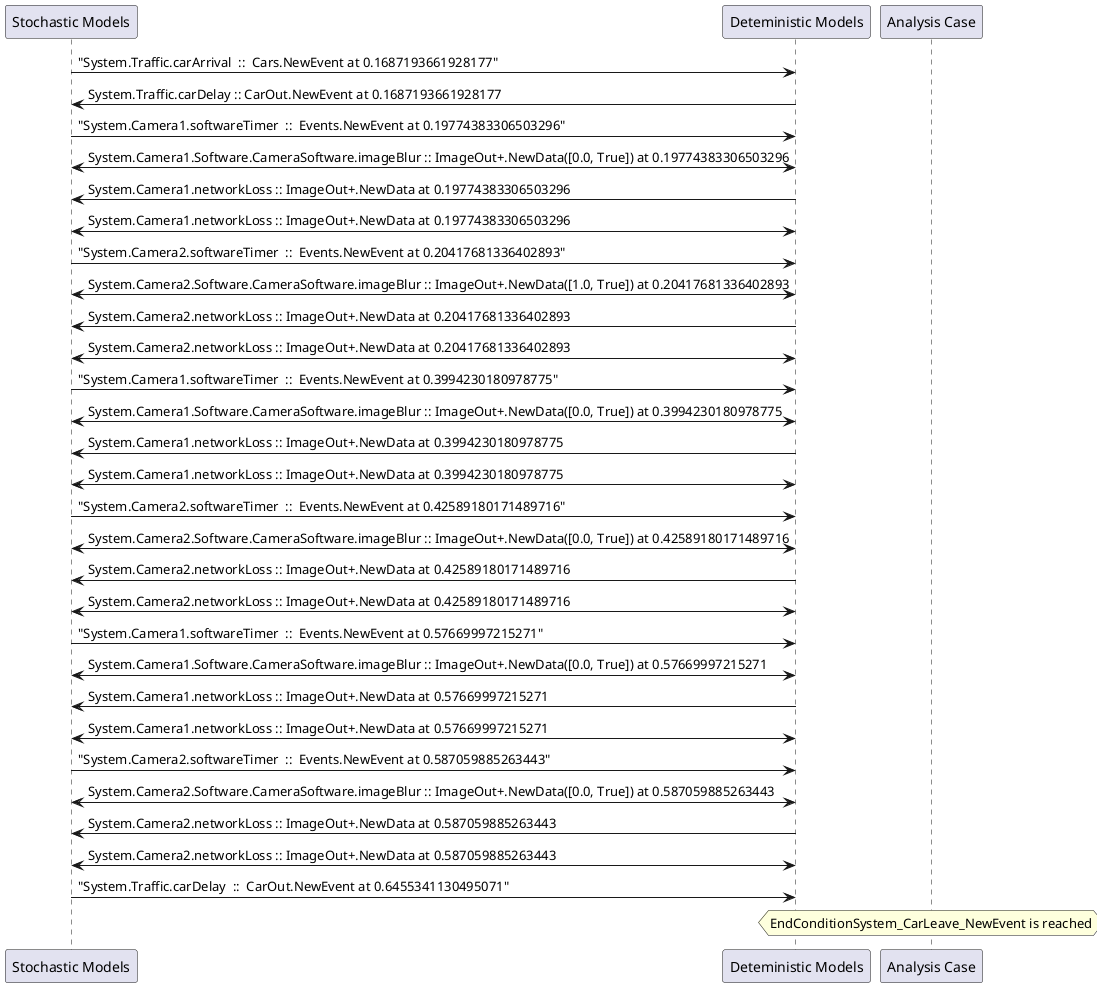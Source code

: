 
	@startuml
	participant "Stochastic Models" as stochmodel
	participant "Deteministic Models" as detmodel
	participant "Analysis Case" as analysis
	{39448_stop} stochmodel -> detmodel : "System.Traffic.carArrival  ::  Cars.NewEvent at 0.1687193661928177"
{39455_start} detmodel -> stochmodel : System.Traffic.carDelay :: CarOut.NewEvent at 0.1687193661928177
{39417_stop} stochmodel -> detmodel : "System.Camera1.softwareTimer  ::  Events.NewEvent at 0.19774383306503296"
detmodel <-> stochmodel : System.Camera1.Software.CameraSoftware.imageBlur :: ImageOut+.NewData([0.0, True]) at 0.19774383306503296
detmodel -> stochmodel : System.Camera1.networkLoss :: ImageOut+.NewData at 0.19774383306503296
detmodel <-> stochmodel : System.Camera1.networkLoss :: ImageOut+.NewData at 0.19774383306503296
{39432_stop} stochmodel -> detmodel : "System.Camera2.softwareTimer  ::  Events.NewEvent at 0.20417681336402893"
detmodel <-> stochmodel : System.Camera2.Software.CameraSoftware.imageBlur :: ImageOut+.NewData([1.0, True]) at 0.20417681336402893
detmodel -> stochmodel : System.Camera2.networkLoss :: ImageOut+.NewData at 0.20417681336402893
detmodel <-> stochmodel : System.Camera2.networkLoss :: ImageOut+.NewData at 0.20417681336402893
{39418_stop} stochmodel -> detmodel : "System.Camera1.softwareTimer  ::  Events.NewEvent at 0.3994230180978775"
detmodel <-> stochmodel : System.Camera1.Software.CameraSoftware.imageBlur :: ImageOut+.NewData([0.0, True]) at 0.3994230180978775
detmodel -> stochmodel : System.Camera1.networkLoss :: ImageOut+.NewData at 0.3994230180978775
detmodel <-> stochmodel : System.Camera1.networkLoss :: ImageOut+.NewData at 0.3994230180978775
{39433_stop} stochmodel -> detmodel : "System.Camera2.softwareTimer  ::  Events.NewEvent at 0.42589180171489716"
detmodel <-> stochmodel : System.Camera2.Software.CameraSoftware.imageBlur :: ImageOut+.NewData([0.0, True]) at 0.42589180171489716
detmodel -> stochmodel : System.Camera2.networkLoss :: ImageOut+.NewData at 0.42589180171489716
detmodel <-> stochmodel : System.Camera2.networkLoss :: ImageOut+.NewData at 0.42589180171489716
{39419_stop} stochmodel -> detmodel : "System.Camera1.softwareTimer  ::  Events.NewEvent at 0.57669997215271"
detmodel <-> stochmodel : System.Camera1.Software.CameraSoftware.imageBlur :: ImageOut+.NewData([0.0, True]) at 0.57669997215271
detmodel -> stochmodel : System.Camera1.networkLoss :: ImageOut+.NewData at 0.57669997215271
detmodel <-> stochmodel : System.Camera1.networkLoss :: ImageOut+.NewData at 0.57669997215271
{39434_stop} stochmodel -> detmodel : "System.Camera2.softwareTimer  ::  Events.NewEvent at 0.587059885263443"
detmodel <-> stochmodel : System.Camera2.Software.CameraSoftware.imageBlur :: ImageOut+.NewData([0.0, True]) at 0.587059885263443
detmodel -> stochmodel : System.Camera2.networkLoss :: ImageOut+.NewData at 0.587059885263443
detmodel <-> stochmodel : System.Camera2.networkLoss :: ImageOut+.NewData at 0.587059885263443
{39455_stop} stochmodel -> detmodel : "System.Traffic.carDelay  ::  CarOut.NewEvent at 0.6455341130495071"
{39455_start} <-> {39455_stop} : delay
hnote over analysis 
EndConditionSystem_CarLeave_NewEvent is reached
endnote
@enduml
